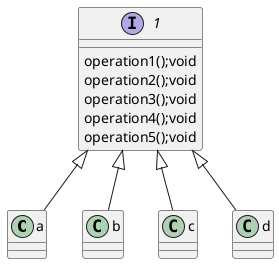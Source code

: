 @startuml
'https://plantuml.com/class-diagram


class a
class b
class c
class d
1 <|-- a
1 <|-- b
1 <|-- c
1 <|-- d
interface 1{
operation1();void
operation2();void
operation3();void
operation4();void
operation5();void
}
@enduml
